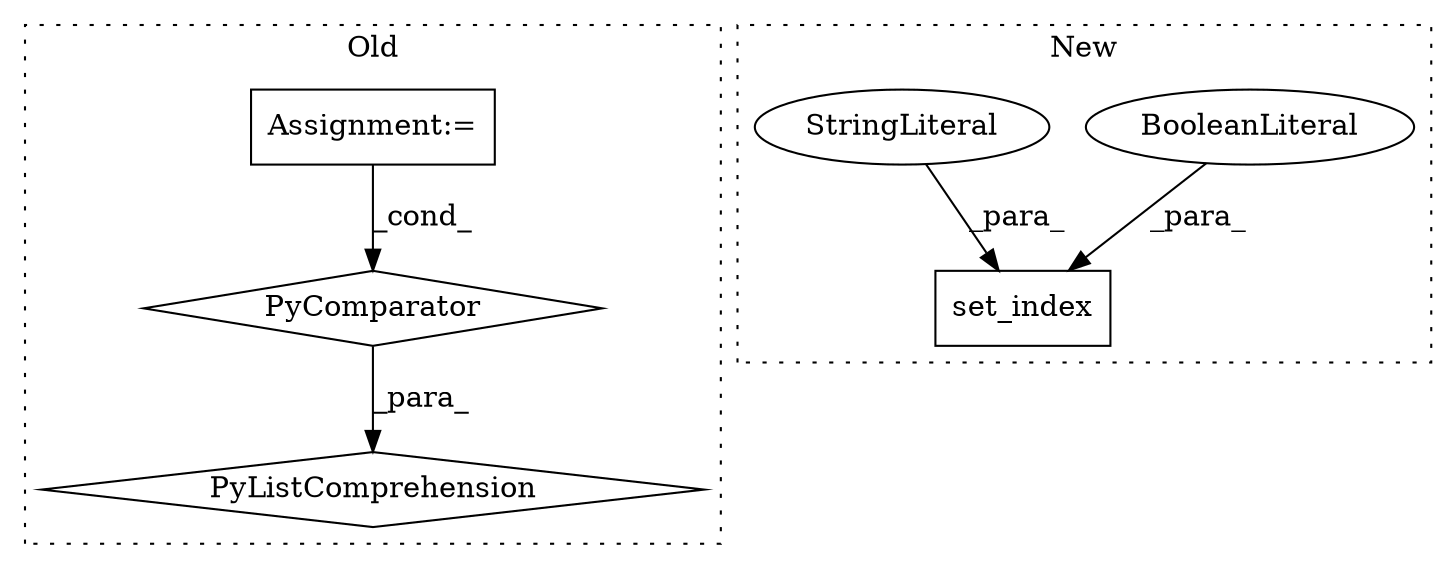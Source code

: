 digraph G {
subgraph cluster0 {
1 [label="PyListComprehension" a="109" s="14831" l="101" shape="diamond"];
3 [label="Assignment:=" a="7" s="14899" l="25" shape="box"];
4 [label="PyComparator" a="113" s="14899" l="25" shape="diamond"];
label = "Old";
style="dotted";
}
subgraph cluster1 {
2 [label="set_index" a="32" s="15033,15059" l="10,1" shape="box"];
5 [label="BooleanLiteral" a="9" s="15054" l="5" shape="ellipse"];
6 [label="StringLiteral" a="45" s="15043" l="10" shape="ellipse"];
label = "New";
style="dotted";
}
3 -> 4 [label="_cond_"];
4 -> 1 [label="_para_"];
5 -> 2 [label="_para_"];
6 -> 2 [label="_para_"];
}